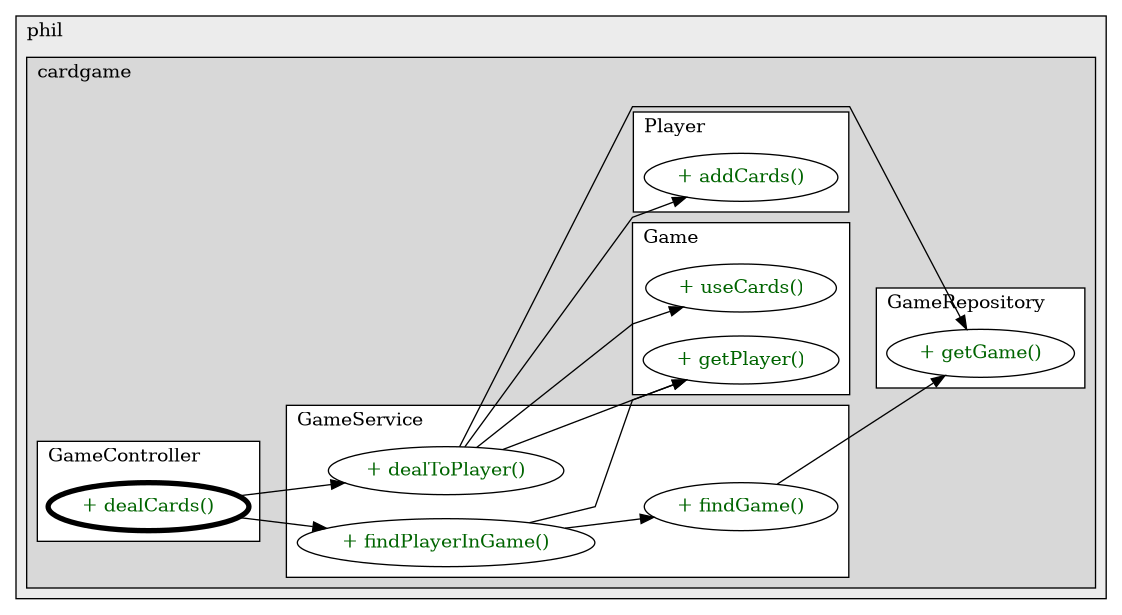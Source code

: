 @startuml

/' diagram meta data start
config=CallConfiguration;
{
  "rootMethod": "com.phil.cardgame.controller.GameController#dealCards(long,String,int)",
  "projectClassification": {
    "searchMode": "OpenProject", // OpenProject, AllProjects
    "includedProjects": "",
    "pathEndKeywords": "*.impl",
    "isClientPath": "",
    "isClientName": "",
    "isTestPath": "",
    "isTestName": "",
    "isMappingPath": "",
    "isMappingName": "",
    "isDataAccessPath": "",
    "isDataAccessName": "",
    "isDataStructurePath": "",
    "isDataStructureName": "",
    "isInterfaceStructuresPath": "",
    "isInterfaceStructuresName": "",
    "isEntryPointPath": "",
    "isEntryPointName": "",
    "treatFinalFieldsAsMandatory": false
  },
  "graphRestriction": {
    "classPackageExcludeFilter": "",
    "classPackageIncludeFilter": "",
    "classNameExcludeFilter": "",
    "classNameIncludeFilter": "",
    "methodNameExcludeFilter": "",
    "methodNameIncludeFilter": "",
    "removeByInheritance": "", // inheritance/annotation based filtering is done in a second step
    "removeByAnnotation": "",
    "removeByClassPackage": "", // cleanup the graph after inheritance/annotation based filtering is done
    "removeByClassName": "",
    "cutMappings": false,
    "cutEnum": true,
    "cutTests": true,
    "cutClient": true,
    "cutDataAccess": true,
    "cutInterfaceStructures": true,
    "cutDataStructures": true,
    "cutGetterAndSetter": true,
    "cutConstructors": true
  },
  "graphTraversal": {
    "forwardDepth": 3,
    "backwardDepth": 3,
    "classPackageExcludeFilter": "",
    "classPackageIncludeFilter": "",
    "classNameExcludeFilter": "",
    "classNameIncludeFilter": "",
    "methodNameExcludeFilter": "",
    "methodNameIncludeFilter": "",
    "hideMappings": false,
    "hideDataStructures": false,
    "hidePrivateMethods": true,
    "hideInterfaceCalls": true, // indirection: implementation -> interface (is hidden) -> implementation
    "onlyShowApplicationEntryPoints": false, // root node is included
    "useMethodCallsForStructureDiagram": "ForwardOnly" // ForwardOnly, BothDirections, No
  },
  "details": {
    "aggregation": "GroupByClass", // ByClass, GroupByClass, None
    "showMethodParametersTypes": false,
    "showMethodParametersNames": false,
    "showMethodReturnType": false,
    "showPackageLevels": 2,
    "showCallOrder": false,
    "edgeMode": "MethodsOnly", // TypesOnly, MethodsOnly, TypesAndMethods, MethodsAndDirectTypeUsage
    "showDetailedClassStructure": false
  },
  "rootClass": "com.phil.cardgame.controller.GameController",
  "extensionCallbackMethod": "" // qualified.class.name#methodName - signature: public static String method(String)
}
diagram meta data end '/



digraph g {
    rankdir="LR"
    splines=polyline
    

'nodes 
subgraph cluster_3439899 { 
   	label=phil
	labeljust=l
	fillcolor="#ececec"
	style=filled
   
   subgraph cluster_1042137717 { 
   	label=cardgame
	labeljust=l
	fillcolor="#d8d8d8"
	style=filled
   
   subgraph cluster_1572759395 { 
   	label=Game
	labeljust=l
	fillcolor=white
	style=filled
   
   Game1888451203XXXgetPlayer1808118735[
	label="+ getPlayer()"
	style=filled
	fillcolor=white
	tooltip="Game

null"
	fontcolor=darkgreen
];

Game1888451203XXXuseCards104431[
	label="+ useCards()"
	style=filled
	fillcolor=white
	tooltip="Game

null"
	fontcolor=darkgreen
];
} 

subgraph cluster_1996912228 { 
   	label=GameService
	labeljust=l
	fillcolor=white
	style=filled
   
   GameService1212360817XXXdealToPlayer1301628282[
	label="+ dealToPlayer()"
	style=filled
	fillcolor=white
	tooltip="GameService

null"
	fontcolor=darkgreen
];

GameService1212360817XXXfindGame3327612[
	label="+ findGame()"
	style=filled
	fillcolor=white
	tooltip="GameService

null"
	fontcolor=darkgreen
];

GameService1212360817XXXfindPlayerInGame2028467489[
	label="+ findPlayerInGame()"
	style=filled
	fillcolor=white
	tooltip="GameService

null"
	fontcolor=darkgreen
];
} 

subgraph cluster_674195660 { 
   	label=Player
	labeljust=l
	fillcolor=white
	style=filled
   
   Player1888451203XXXaddCards1654250128[
	label="+ addCards()"
	style=filled
	fillcolor=white
	tooltip="Player

null"
	fontcolor=darkgreen
];
} 

subgraph cluster_873834886 { 
   	label=GameRepository
	labeljust=l
	fillcolor=white
	style=filled
   
   GameRepository1680415696XXXgetGame3327612[
	label="+ getGame()"
	style=filled
	fillcolor=white
	tooltip="GameRepository

null"
	fontcolor=darkgreen
];
} 

subgraph cluster_94529594 { 
   	label=GameController
	labeljust=l
	fillcolor=white
	style=filled
   
   GameController1301179522XXXdealCards1301628282[
	label="+ dealCards()"
	style=filled
	fillcolor=white
	tooltip="GameController

null"
	penwidth=4
	fontcolor=darkgreen
];
} 
} 
} 

'edges    
GameController1301179522XXXdealCards1301628282 -> GameService1212360817XXXdealToPlayer1301628282;
GameController1301179522XXXdealCards1301628282 -> GameService1212360817XXXfindPlayerInGame2028467489;
GameService1212360817XXXdealToPlayer1301628282 -> Game1888451203XXXgetPlayer1808118735;
GameService1212360817XXXdealToPlayer1301628282 -> Game1888451203XXXuseCards104431;
GameService1212360817XXXdealToPlayer1301628282 -> GameRepository1680415696XXXgetGame3327612;
GameService1212360817XXXdealToPlayer1301628282 -> Player1888451203XXXaddCards1654250128;
GameService1212360817XXXfindGame3327612 -> GameRepository1680415696XXXgetGame3327612;
GameService1212360817XXXfindPlayerInGame2028467489 -> Game1888451203XXXgetPlayer1808118735;
GameService1212360817XXXfindPlayerInGame2028467489 -> GameService1212360817XXXfindGame3327612;
    
}
@enduml